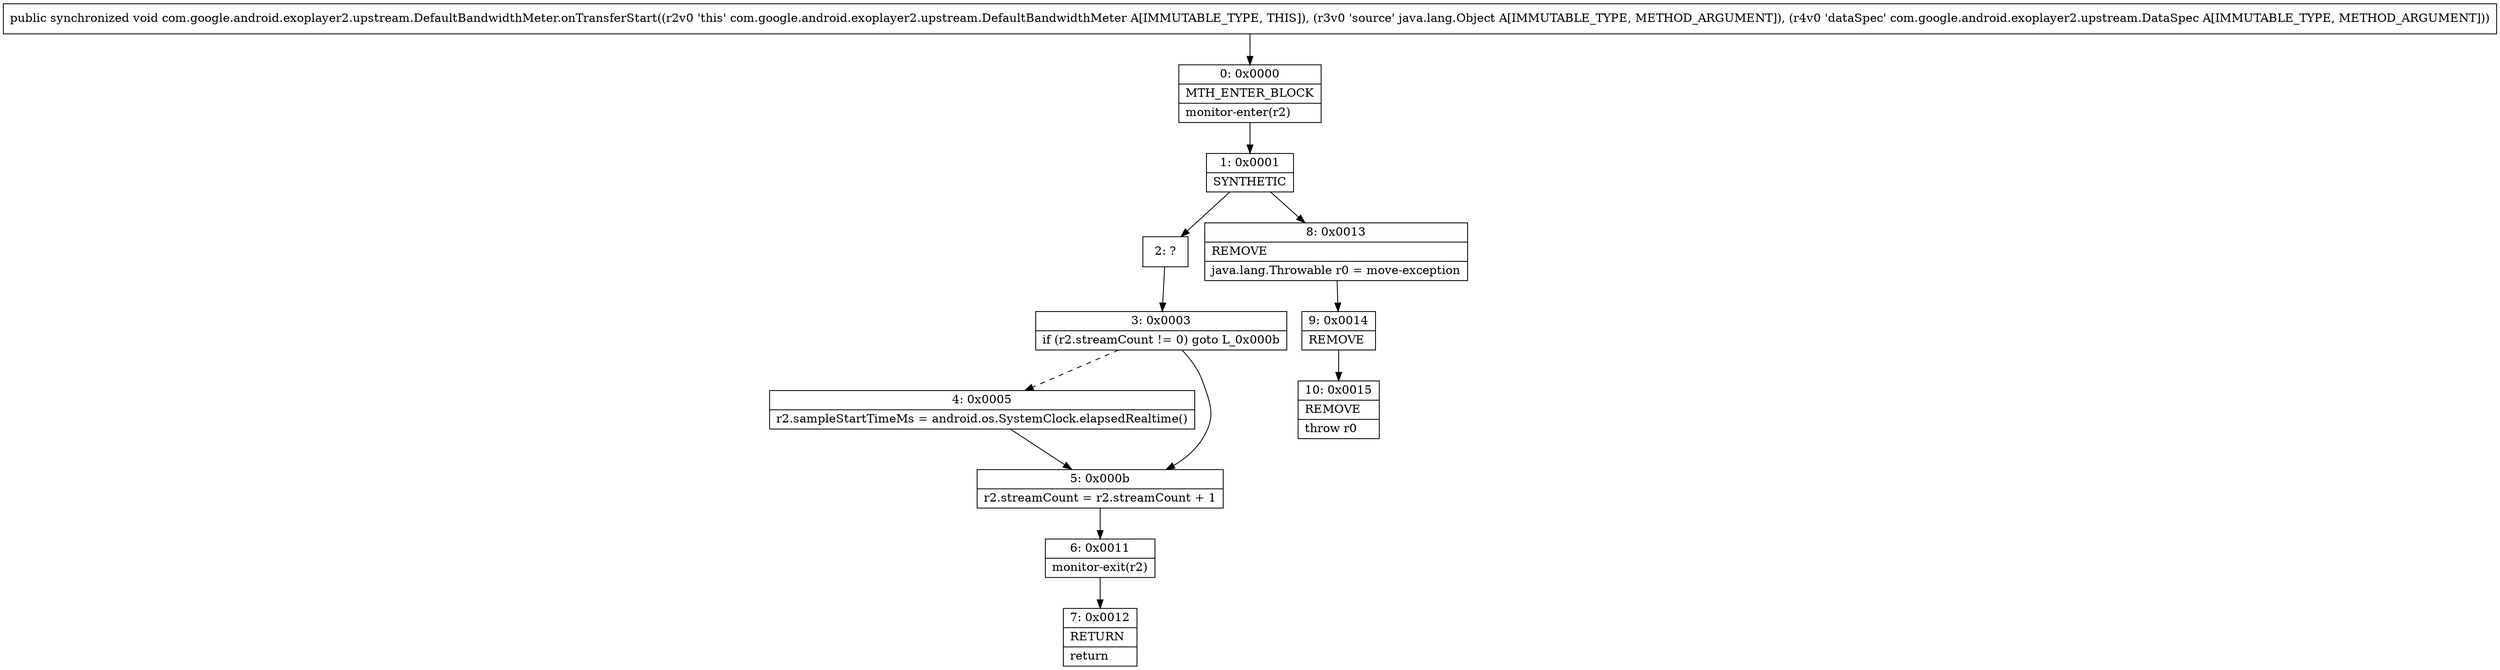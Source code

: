 digraph "CFG forcom.google.android.exoplayer2.upstream.DefaultBandwidthMeter.onTransferStart(Ljava\/lang\/Object;Lcom\/google\/android\/exoplayer2\/upstream\/DataSpec;)V" {
Node_0 [shape=record,label="{0\:\ 0x0000|MTH_ENTER_BLOCK\l|monitor\-enter(r2)\l}"];
Node_1 [shape=record,label="{1\:\ 0x0001|SYNTHETIC\l}"];
Node_2 [shape=record,label="{2\:\ ?}"];
Node_3 [shape=record,label="{3\:\ 0x0003|if (r2.streamCount != 0) goto L_0x000b\l}"];
Node_4 [shape=record,label="{4\:\ 0x0005|r2.sampleStartTimeMs = android.os.SystemClock.elapsedRealtime()\l}"];
Node_5 [shape=record,label="{5\:\ 0x000b|r2.streamCount = r2.streamCount + 1\l}"];
Node_6 [shape=record,label="{6\:\ 0x0011|monitor\-exit(r2)\l}"];
Node_7 [shape=record,label="{7\:\ 0x0012|RETURN\l|return\l}"];
Node_8 [shape=record,label="{8\:\ 0x0013|REMOVE\l|java.lang.Throwable r0 = move\-exception\l}"];
Node_9 [shape=record,label="{9\:\ 0x0014|REMOVE\l}"];
Node_10 [shape=record,label="{10\:\ 0x0015|REMOVE\l|throw r0\l}"];
MethodNode[shape=record,label="{public synchronized void com.google.android.exoplayer2.upstream.DefaultBandwidthMeter.onTransferStart((r2v0 'this' com.google.android.exoplayer2.upstream.DefaultBandwidthMeter A[IMMUTABLE_TYPE, THIS]), (r3v0 'source' java.lang.Object A[IMMUTABLE_TYPE, METHOD_ARGUMENT]), (r4v0 'dataSpec' com.google.android.exoplayer2.upstream.DataSpec A[IMMUTABLE_TYPE, METHOD_ARGUMENT])) }"];
MethodNode -> Node_0;
Node_0 -> Node_1;
Node_1 -> Node_2;
Node_1 -> Node_8;
Node_2 -> Node_3;
Node_3 -> Node_4[style=dashed];
Node_3 -> Node_5;
Node_4 -> Node_5;
Node_5 -> Node_6;
Node_6 -> Node_7;
Node_8 -> Node_9;
Node_9 -> Node_10;
}

